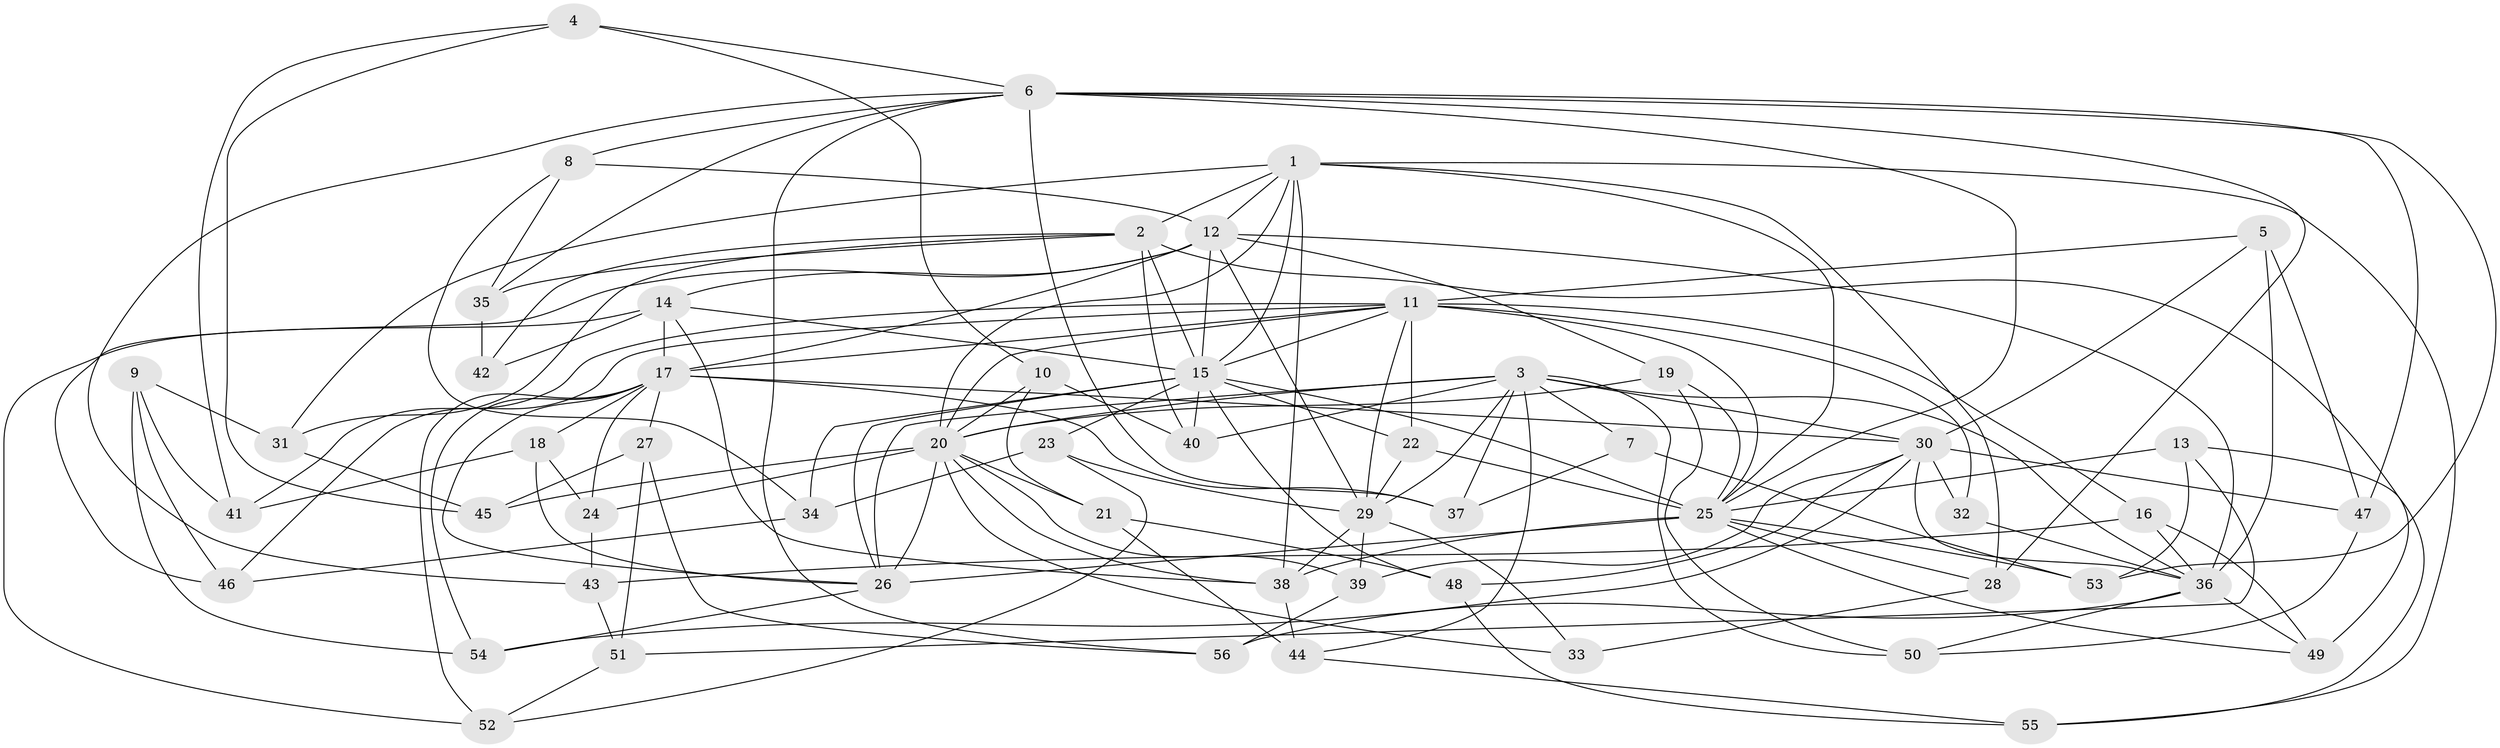 // original degree distribution, {4: 1.0}
// Generated by graph-tools (version 1.1) at 2025/37/03/09/25 02:37:54]
// undirected, 56 vertices, 152 edges
graph export_dot {
graph [start="1"]
  node [color=gray90,style=filled];
  1;
  2;
  3;
  4;
  5;
  6;
  7;
  8;
  9;
  10;
  11;
  12;
  13;
  14;
  15;
  16;
  17;
  18;
  19;
  20;
  21;
  22;
  23;
  24;
  25;
  26;
  27;
  28;
  29;
  30;
  31;
  32;
  33;
  34;
  35;
  36;
  37;
  38;
  39;
  40;
  41;
  42;
  43;
  44;
  45;
  46;
  47;
  48;
  49;
  50;
  51;
  52;
  53;
  54;
  55;
  56;
  1 -- 2 [weight=2.0];
  1 -- 12 [weight=1.0];
  1 -- 15 [weight=1.0];
  1 -- 20 [weight=1.0];
  1 -- 25 [weight=1.0];
  1 -- 28 [weight=1.0];
  1 -- 31 [weight=1.0];
  1 -- 38 [weight=1.0];
  1 -- 55 [weight=1.0];
  2 -- 15 [weight=1.0];
  2 -- 31 [weight=1.0];
  2 -- 35 [weight=1.0];
  2 -- 40 [weight=1.0];
  2 -- 42 [weight=1.0];
  2 -- 49 [weight=1.0];
  3 -- 7 [weight=2.0];
  3 -- 20 [weight=1.0];
  3 -- 26 [weight=2.0];
  3 -- 29 [weight=1.0];
  3 -- 30 [weight=1.0];
  3 -- 36 [weight=1.0];
  3 -- 37 [weight=1.0];
  3 -- 40 [weight=1.0];
  3 -- 44 [weight=1.0];
  3 -- 50 [weight=1.0];
  4 -- 6 [weight=1.0];
  4 -- 10 [weight=1.0];
  4 -- 41 [weight=1.0];
  4 -- 45 [weight=1.0];
  5 -- 11 [weight=1.0];
  5 -- 30 [weight=2.0];
  5 -- 36 [weight=4.0];
  5 -- 47 [weight=1.0];
  6 -- 8 [weight=1.0];
  6 -- 25 [weight=1.0];
  6 -- 28 [weight=1.0];
  6 -- 35 [weight=1.0];
  6 -- 37 [weight=1.0];
  6 -- 43 [weight=1.0];
  6 -- 47 [weight=1.0];
  6 -- 53 [weight=1.0];
  6 -- 56 [weight=1.0];
  7 -- 37 [weight=1.0];
  7 -- 53 [weight=1.0];
  8 -- 12 [weight=1.0];
  8 -- 34 [weight=1.0];
  8 -- 35 [weight=1.0];
  9 -- 31 [weight=1.0];
  9 -- 41 [weight=1.0];
  9 -- 46 [weight=1.0];
  9 -- 54 [weight=1.0];
  10 -- 20 [weight=1.0];
  10 -- 21 [weight=1.0];
  10 -- 40 [weight=1.0];
  11 -- 15 [weight=1.0];
  11 -- 16 [weight=1.0];
  11 -- 17 [weight=1.0];
  11 -- 20 [weight=1.0];
  11 -- 22 [weight=1.0];
  11 -- 25 [weight=1.0];
  11 -- 29 [weight=1.0];
  11 -- 32 [weight=2.0];
  11 -- 41 [weight=1.0];
  11 -- 46 [weight=1.0];
  12 -- 14 [weight=1.0];
  12 -- 15 [weight=1.0];
  12 -- 17 [weight=1.0];
  12 -- 19 [weight=1.0];
  12 -- 29 [weight=2.0];
  12 -- 36 [weight=1.0];
  12 -- 46 [weight=1.0];
  13 -- 25 [weight=1.0];
  13 -- 51 [weight=1.0];
  13 -- 53 [weight=1.0];
  13 -- 55 [weight=1.0];
  14 -- 15 [weight=1.0];
  14 -- 17 [weight=2.0];
  14 -- 38 [weight=1.0];
  14 -- 42 [weight=2.0];
  14 -- 52 [weight=1.0];
  15 -- 22 [weight=1.0];
  15 -- 23 [weight=1.0];
  15 -- 25 [weight=1.0];
  15 -- 26 [weight=1.0];
  15 -- 34 [weight=1.0];
  15 -- 40 [weight=1.0];
  15 -- 48 [weight=1.0];
  16 -- 36 [weight=1.0];
  16 -- 43 [weight=1.0];
  16 -- 49 [weight=1.0];
  17 -- 18 [weight=1.0];
  17 -- 24 [weight=1.0];
  17 -- 26 [weight=1.0];
  17 -- 27 [weight=1.0];
  17 -- 30 [weight=1.0];
  17 -- 37 [weight=1.0];
  17 -- 52 [weight=1.0];
  17 -- 54 [weight=1.0];
  18 -- 24 [weight=1.0];
  18 -- 26 [weight=1.0];
  18 -- 41 [weight=1.0];
  19 -- 20 [weight=1.0];
  19 -- 25 [weight=1.0];
  19 -- 50 [weight=1.0];
  20 -- 21 [weight=1.0];
  20 -- 24 [weight=1.0];
  20 -- 26 [weight=1.0];
  20 -- 33 [weight=1.0];
  20 -- 38 [weight=1.0];
  20 -- 39 [weight=1.0];
  20 -- 45 [weight=1.0];
  21 -- 44 [weight=1.0];
  21 -- 48 [weight=1.0];
  22 -- 25 [weight=1.0];
  22 -- 29 [weight=1.0];
  23 -- 29 [weight=1.0];
  23 -- 34 [weight=1.0];
  23 -- 52 [weight=1.0];
  24 -- 43 [weight=1.0];
  25 -- 26 [weight=1.0];
  25 -- 28 [weight=1.0];
  25 -- 38 [weight=1.0];
  25 -- 49 [weight=1.0];
  25 -- 53 [weight=1.0];
  26 -- 54 [weight=1.0];
  27 -- 45 [weight=1.0];
  27 -- 51 [weight=1.0];
  27 -- 56 [weight=1.0];
  28 -- 33 [weight=1.0];
  29 -- 33 [weight=2.0];
  29 -- 38 [weight=1.0];
  29 -- 39 [weight=1.0];
  30 -- 32 [weight=1.0];
  30 -- 36 [weight=1.0];
  30 -- 39 [weight=1.0];
  30 -- 47 [weight=1.0];
  30 -- 48 [weight=1.0];
  30 -- 54 [weight=1.0];
  31 -- 45 [weight=1.0];
  32 -- 36 [weight=1.0];
  34 -- 46 [weight=1.0];
  35 -- 42 [weight=1.0];
  36 -- 49 [weight=1.0];
  36 -- 50 [weight=1.0];
  36 -- 56 [weight=1.0];
  38 -- 44 [weight=1.0];
  39 -- 56 [weight=1.0];
  43 -- 51 [weight=1.0];
  44 -- 55 [weight=1.0];
  47 -- 50 [weight=1.0];
  48 -- 55 [weight=1.0];
  51 -- 52 [weight=1.0];
}
